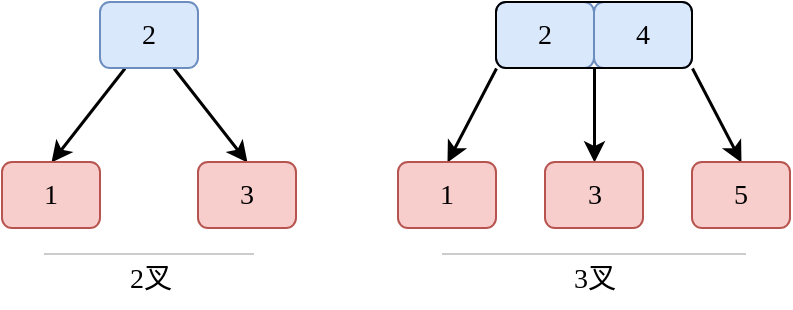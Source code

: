 <mxfile version="20.2.8" type="device" pages="3"><diagram id="_PGBz1rn0s9O9nqoHX4q" name="2-3-Tree-01"><mxGraphModel dx="1186" dy="737" grid="0" gridSize="10" guides="1" tooltips="1" connect="1" arrows="1" fold="1" page="1" pageScale="1" pageWidth="580" pageHeight="800" math="0" shadow="0"><root><mxCell id="0"/><mxCell id="1" parent="0"/><mxCell id="8Ln0jWbRoRMyiGRcm1TW-7" value="&lt;font face=&quot;Comic Sans MS&quot;&gt;&lt;span style=&quot;font-size: 14px;&quot;&gt;4&lt;/span&gt;&lt;/font&gt;" style="rounded=1;whiteSpace=wrap;html=1;strokeColor=#6c8ebf;fillColor=#dae8fc;" parent="1" vertex="1"><mxGeometry x="350" y="84" width="49" height="33" as="geometry"/></mxCell><mxCell id="8Ln0jWbRoRMyiGRcm1TW-6" value="&lt;font face=&quot;Comic Sans MS&quot; style=&quot;font-size: 14px;&quot;&gt;2&lt;/font&gt;" style="rounded=1;whiteSpace=wrap;html=1;strokeColor=#6c8ebf;fillColor=#dae8fc;" parent="1" vertex="1"><mxGeometry x="301" y="84" width="49" height="33" as="geometry"/></mxCell><mxCell id="8Ln0jWbRoRMyiGRcm1TW-9" value="" style="rounded=1;whiteSpace=wrap;html=1;fillColor=none;" parent="1" vertex="1"><mxGeometry x="301" y="84" width="98" height="33" as="geometry"/></mxCell><mxCell id="8Ln0jWbRoRMyiGRcm1TW-13" style="edgeStyle=none;rounded=0;orthogonalLoop=1;jettySize=auto;html=1;exitX=0.5;exitY=1;exitDx=0;exitDy=0;fontFamily=Comic Sans MS;fontSize=14;strokeWidth=1.5;" parent="1" source="8Ln0jWbRoRMyiGRcm1TW-9" target="8Ln0jWbRoRMyiGRcm1TW-11" edge="1"><mxGeometry relative="1" as="geometry"/></mxCell><mxCell id="8Ln0jWbRoRMyiGRcm1TW-14" style="edgeStyle=none;rounded=0;orthogonalLoop=1;jettySize=auto;html=1;exitX=0;exitY=1;exitDx=0;exitDy=0;entryX=0.5;entryY=0;entryDx=0;entryDy=0;fontFamily=Comic Sans MS;fontSize=14;strokeWidth=1.5;" parent="1" source="8Ln0jWbRoRMyiGRcm1TW-9" target="8Ln0jWbRoRMyiGRcm1TW-10" edge="1"><mxGeometry relative="1" as="geometry"/></mxCell><mxCell id="8Ln0jWbRoRMyiGRcm1TW-15" style="edgeStyle=none;rounded=0;orthogonalLoop=1;jettySize=auto;html=1;exitX=1;exitY=1;exitDx=0;exitDy=0;entryX=0.5;entryY=0;entryDx=0;entryDy=0;fontFamily=Comic Sans MS;fontSize=14;strokeWidth=1.5;" parent="1" source="8Ln0jWbRoRMyiGRcm1TW-9" target="8Ln0jWbRoRMyiGRcm1TW-12" edge="1"><mxGeometry relative="1" as="geometry"/></mxCell><mxCell id="8Ln0jWbRoRMyiGRcm1TW-4" style="rounded=0;orthogonalLoop=1;jettySize=auto;html=1;exitX=0.25;exitY=1;exitDx=0;exitDy=0;fontFamily=Comic Sans MS;fontSize=14;entryX=0.5;entryY=0;entryDx=0;entryDy=0;strokeWidth=1.5;" parent="1" source="8Ln0jWbRoRMyiGRcm1TW-1" target="8Ln0jWbRoRMyiGRcm1TW-2" edge="1"><mxGeometry relative="1" as="geometry"/></mxCell><mxCell id="8Ln0jWbRoRMyiGRcm1TW-5" style="edgeStyle=none;rounded=0;orthogonalLoop=1;jettySize=auto;html=1;exitX=0.75;exitY=1;exitDx=0;exitDy=0;entryX=0.5;entryY=0;entryDx=0;entryDy=0;fontFamily=Comic Sans MS;fontSize=14;strokeWidth=1.5;" parent="1" source="8Ln0jWbRoRMyiGRcm1TW-1" target="8Ln0jWbRoRMyiGRcm1TW-3" edge="1"><mxGeometry relative="1" as="geometry"/></mxCell><mxCell id="8Ln0jWbRoRMyiGRcm1TW-1" value="&lt;font face=&quot;Comic Sans MS&quot; style=&quot;font-size: 14px;&quot;&gt;2&lt;/font&gt;" style="rounded=1;whiteSpace=wrap;html=1;fillColor=#dae8fc;strokeColor=#6c8ebf;" parent="1" vertex="1"><mxGeometry x="103" y="84" width="49" height="33" as="geometry"/></mxCell><mxCell id="8Ln0jWbRoRMyiGRcm1TW-2" value="&lt;font face=&quot;Comic Sans MS&quot; style=&quot;font-size: 14px;&quot;&gt;1&lt;/font&gt;" style="rounded=1;whiteSpace=wrap;html=1;fillColor=#f8cecc;strokeColor=#b85450;" parent="1" vertex="1"><mxGeometry x="54" y="164" width="49" height="33" as="geometry"/></mxCell><mxCell id="8Ln0jWbRoRMyiGRcm1TW-3" value="&lt;font face=&quot;Comic Sans MS&quot; style=&quot;font-size: 14px;&quot;&gt;3&lt;/font&gt;" style="rounded=1;whiteSpace=wrap;html=1;fillColor=#f8cecc;strokeColor=#b85450;" parent="1" vertex="1"><mxGeometry x="152" y="164" width="49" height="33" as="geometry"/></mxCell><mxCell id="8Ln0jWbRoRMyiGRcm1TW-10" value="&lt;font face=&quot;Comic Sans MS&quot; style=&quot;font-size: 14px;&quot;&gt;1&lt;/font&gt;" style="rounded=1;whiteSpace=wrap;html=1;fillColor=#f8cecc;strokeColor=#b85450;" parent="1" vertex="1"><mxGeometry x="252" y="164" width="49" height="33" as="geometry"/></mxCell><mxCell id="8Ln0jWbRoRMyiGRcm1TW-11" value="&lt;font face=&quot;Comic Sans MS&quot; style=&quot;font-size: 14px;&quot;&gt;3&lt;/font&gt;" style="rounded=1;whiteSpace=wrap;html=1;fillColor=#f8cecc;strokeColor=#b85450;" parent="1" vertex="1"><mxGeometry x="325.5" y="164" width="49" height="33" as="geometry"/></mxCell><mxCell id="8Ln0jWbRoRMyiGRcm1TW-12" value="&lt;font face=&quot;Comic Sans MS&quot; style=&quot;font-size: 14px;&quot;&gt;5&lt;/font&gt;" style="rounded=1;whiteSpace=wrap;html=1;fillColor=#f8cecc;strokeColor=#b85450;" parent="1" vertex="1"><mxGeometry x="399" y="164" width="49" height="33" as="geometry"/></mxCell><mxCell id="8Ln0jWbRoRMyiGRcm1TW-16" value="2叉" style="text;html=1;align=center;verticalAlign=middle;resizable=0;points=[];autosize=1;strokeColor=none;fillColor=none;fontSize=14;fontFamily=Comic Sans MS;" parent="1" vertex="1"><mxGeometry x="107" y="208" width="41" height="29" as="geometry"/></mxCell><mxCell id="8Ln0jWbRoRMyiGRcm1TW-19" value="" style="endArrow=none;html=1;rounded=0;strokeWidth=1;fontFamily=Comic Sans MS;fontSize=14;strokeColor=#CCCCCC;" parent="1" edge="1"><mxGeometry width="50" height="50" relative="1" as="geometry"><mxPoint x="75" y="210" as="sourcePoint"/><mxPoint x="180" y="210" as="targetPoint"/></mxGeometry></mxCell><mxCell id="8Ln0jWbRoRMyiGRcm1TW-20" value="3叉" style="text;html=1;align=center;verticalAlign=middle;resizable=0;points=[];autosize=1;strokeColor=none;fillColor=none;fontSize=14;fontFamily=Comic Sans MS;" parent="1" vertex="1"><mxGeometry x="329.5" y="208" width="41" height="29" as="geometry"/></mxCell><mxCell id="8Ln0jWbRoRMyiGRcm1TW-21" value="" style="endArrow=none;html=1;rounded=0;strokeWidth=1;fontFamily=Comic Sans MS;fontSize=14;strokeColor=#CCCCCC;" parent="1" edge="1"><mxGeometry width="50" height="50" relative="1" as="geometry"><mxPoint x="274" y="210" as="sourcePoint"/><mxPoint x="426" y="210" as="targetPoint"/></mxGeometry></mxCell></root></mxGraphModel></diagram><diagram id="g_I7Ylfogj4fto0jVYuR" name="2-3-Tree-02"><mxGraphModel dx="2045" dy="1023" grid="0" gridSize="10" guides="1" tooltips="1" connect="1" arrows="1" fold="1" page="0" pageScale="1" pageWidth="580" pageHeight="800" math="0" shadow="0"><root><mxCell id="0"/><mxCell id="1" parent="0"/><mxCell id="gh5xjBRLpnWKCUyAQ7t9-34" value="" style="rounded=1;whiteSpace=wrap;html=1;fontFamily=Comic Sans MS;fontSize=14;fillColor=none;arcSize=5;" parent="1" vertex="1"><mxGeometry x="-62" y="496" width="1026" height="130.5" as="geometry"/></mxCell><mxCell id="gh5xjBRLpnWKCUyAQ7t9-26" value="" style="rounded=1;whiteSpace=wrap;html=1;fontFamily=Comic Sans MS;fontSize=14;fillColor=none;arcSize=5;" parent="1" vertex="1"><mxGeometry x="-62" y="347" width="1026" height="130.5" as="geometry"/></mxCell><mxCell id="gh5xjBRLpnWKCUyAQ7t9-139" value="" style="rounded=1;whiteSpace=wrap;html=1;fontFamily=Comic Sans MS;fontSize=14;fillColor=none;arcSize=5;" parent="1" vertex="1"><mxGeometry x="-62" y="49" width="1024" height="130.5" as="geometry"/></mxCell><mxCell id="gh5xjBRLpnWKCUyAQ7t9-17" value="" style="rounded=1;whiteSpace=wrap;html=1;fontFamily=Comic Sans MS;fontSize=14;fillColor=none;arcSize=5;" parent="1" vertex="1"><mxGeometry x="-62" y="196.5" width="1026" height="130.5" as="geometry"/></mxCell><mxCell id="gh5xjBRLpnWKCUyAQ7t9-3" value="" style="rounded=1;whiteSpace=wrap;html=1;fillColor=none;" parent="1" vertex="1"><mxGeometry x="135.5" y="133" width="98" height="33" as="geometry"/></mxCell><mxCell id="VS1cPjrUGIs_vVg-ebnq-1" value="&lt;font face=&quot;Comic Sans MS&quot; style=&quot;font-size: 14px;&quot;&gt;1&lt;/font&gt;" style="rounded=1;whiteSpace=wrap;html=1;fillColor=#dae8fc;strokeColor=#6c8ebf;" parent="1" vertex="1"><mxGeometry x="135.5" y="57" width="49" height="33" as="geometry"/></mxCell><mxCell id="gh5xjBRLpnWKCUyAQ7t9-1" value="&lt;font face=&quot;Comic Sans MS&quot;&gt;&lt;span style=&quot;font-size: 14px;&quot;&gt;2&lt;/span&gt;&lt;/font&gt;" style="rounded=1;whiteSpace=wrap;html=1;strokeColor=#A50040;fillColor=#d80073;fontColor=#ffffff;" parent="1" vertex="1"><mxGeometry x="184.5" y="133" width="49" height="33" as="geometry"/></mxCell><mxCell id="gh5xjBRLpnWKCUyAQ7t9-2" value="&lt;font face=&quot;Comic Sans MS&quot; style=&quot;font-size: 14px;&quot;&gt;1&lt;/font&gt;" style="rounded=1;whiteSpace=wrap;html=1;strokeColor=#6c8ebf;fillColor=#dae8fc;" parent="1" vertex="1"><mxGeometry x="135.5" y="133" width="49" height="33" as="geometry"/></mxCell><mxCell id="gh5xjBRLpnWKCUyAQ7t9-5" value="" style="rounded=1;whiteSpace=wrap;html=1;fillColor=none;" parent="1" vertex="1"><mxGeometry x="135.5" y="210" width="98" height="33" as="geometry"/></mxCell><mxCell id="gh5xjBRLpnWKCUyAQ7t9-7" value="&lt;font face=&quot;Comic Sans MS&quot; style=&quot;font-size: 14px;&quot;&gt;1&lt;/font&gt;" style="rounded=1;whiteSpace=wrap;html=1;strokeColor=#6c8ebf;fillColor=#dae8fc;" parent="1" vertex="1"><mxGeometry x="135.5" y="210" width="33" height="33" as="geometry"/></mxCell><mxCell id="gh5xjBRLpnWKCUyAQ7t9-10" value="&lt;font face=&quot;Comic Sans MS&quot;&gt;&lt;span style=&quot;font-size: 14px;&quot;&gt;2&lt;/span&gt;&lt;/font&gt;" style="rounded=1;whiteSpace=wrap;html=1;strokeColor=#6c8ebf;fillColor=#dae8fc;" parent="1" vertex="1"><mxGeometry x="168.5" y="210" width="33" height="33" as="geometry"/></mxCell><mxCell id="gh5xjBRLpnWKCUyAQ7t9-11" value="&lt;font face=&quot;Comic Sans MS&quot; style=&quot;font-size: 14px;&quot;&gt;3&lt;/font&gt;" style="rounded=1;whiteSpace=wrap;html=1;strokeColor=#A50040;fillColor=#d80073;fontColor=#ffffff;" parent="1" vertex="1"><mxGeometry x="201.5" y="210" width="33" height="33" as="geometry"/></mxCell><mxCell id="gh5xjBRLpnWKCUyAQ7t9-15" style="edgeStyle=none;rounded=0;orthogonalLoop=1;jettySize=auto;html=1;exitX=0.25;exitY=1;exitDx=0;exitDy=0;entryX=0.5;entryY=0;entryDx=0;entryDy=0;strokeColor=#000000;strokeWidth=1.5;fontFamily=Comic Sans MS;fontSize=14;" parent="1" source="gh5xjBRLpnWKCUyAQ7t9-12" target="gh5xjBRLpnWKCUyAQ7t9-13" edge="1"><mxGeometry relative="1" as="geometry"/></mxCell><mxCell id="gh5xjBRLpnWKCUyAQ7t9-16" style="edgeStyle=none;rounded=0;orthogonalLoop=1;jettySize=auto;html=1;exitX=0.75;exitY=1;exitDx=0;exitDy=0;entryX=0.5;entryY=0;entryDx=0;entryDy=0;strokeColor=#000000;strokeWidth=1.5;fontFamily=Comic Sans MS;fontSize=14;" parent="1" source="gh5xjBRLpnWKCUyAQ7t9-12" target="gh5xjBRLpnWKCUyAQ7t9-14" edge="1"><mxGeometry relative="1" as="geometry"/></mxCell><mxCell id="gh5xjBRLpnWKCUyAQ7t9-12" value="&lt;font face=&quot;Comic Sans MS&quot; style=&quot;font-size: 14px;&quot;&gt;2&lt;/font&gt;" style="rounded=1;whiteSpace=wrap;html=1;fillColor=#dae8fc;strokeColor=#6c8ebf;" parent="1" vertex="1"><mxGeometry x="393.5" y="210" width="49" height="33" as="geometry"/></mxCell><mxCell id="gh5xjBRLpnWKCUyAQ7t9-13" value="&lt;font face=&quot;Comic Sans MS&quot; style=&quot;font-size: 14px;&quot;&gt;1&lt;/font&gt;" style="rounded=1;whiteSpace=wrap;html=1;fillColor=#f8cecc;strokeColor=#b85450;" parent="1" vertex="1"><mxGeometry x="344.5" y="283" width="49" height="33" as="geometry"/></mxCell><mxCell id="gh5xjBRLpnWKCUyAQ7t9-14" value="&lt;font face=&quot;Comic Sans MS&quot; style=&quot;font-size: 14px;&quot;&gt;3&lt;/font&gt;" style="rounded=1;whiteSpace=wrap;html=1;fillColor=#d80073;strokeColor=#A50040;fontColor=#ffffff;" parent="1" vertex="1"><mxGeometry x="442.5" y="283" width="49" height="33" as="geometry"/></mxCell><mxCell id="gh5xjBRLpnWKCUyAQ7t9-18" style="edgeStyle=none;rounded=0;orthogonalLoop=1;jettySize=auto;html=1;exitX=0.25;exitY=1;exitDx=0;exitDy=0;entryX=0.5;entryY=0;entryDx=0;entryDy=0;strokeColor=#000000;strokeWidth=1.5;fontFamily=Comic Sans MS;fontSize=14;" parent="1" source="gh5xjBRLpnWKCUyAQ7t9-20" target="gh5xjBRLpnWKCUyAQ7t9-21" edge="1"><mxGeometry relative="1" as="geometry"/></mxCell><mxCell id="gh5xjBRLpnWKCUyAQ7t9-19" style="edgeStyle=none;rounded=0;orthogonalLoop=1;jettySize=auto;html=1;exitX=0.75;exitY=1;exitDx=0;exitDy=0;strokeColor=#000000;strokeWidth=1.5;fontFamily=Comic Sans MS;fontSize=14;entryX=0.5;entryY=0;entryDx=0;entryDy=0;" parent="1" source="gh5xjBRLpnWKCUyAQ7t9-20" target="gh5xjBRLpnWKCUyAQ7t9-25" edge="1"><mxGeometry relative="1" as="geometry"><mxPoint x="279.5" y="364" as="targetPoint"/></mxGeometry></mxCell><mxCell id="gh5xjBRLpnWKCUyAQ7t9-20" value="&lt;font face=&quot;Comic Sans MS&quot; style=&quot;font-size: 14px;&quot;&gt;2&lt;/font&gt;" style="rounded=1;whiteSpace=wrap;html=1;fillColor=#dae8fc;strokeColor=#6c8ebf;" parent="1" vertex="1"><mxGeometry x="184.5" y="356" width="49" height="33" as="geometry"/></mxCell><mxCell id="gh5xjBRLpnWKCUyAQ7t9-21" value="&lt;font face=&quot;Comic Sans MS&quot; style=&quot;font-size: 14px;&quot;&gt;1&lt;/font&gt;" style="rounded=1;whiteSpace=wrap;html=1;fillColor=#f8cecc;strokeColor=#b85450;" parent="1" vertex="1"><mxGeometry x="135.5" y="429" width="49" height="33" as="geometry"/></mxCell><mxCell id="gh5xjBRLpnWKCUyAQ7t9-23" value="" style="rounded=1;whiteSpace=wrap;html=1;fillColor=#f8cecc;strokeColor=#b85450;" parent="1" vertex="1"><mxGeometry x="234.5" y="429" width="98" height="33" as="geometry"/></mxCell><mxCell id="gh5xjBRLpnWKCUyAQ7t9-24" value="&lt;font face=&quot;Comic Sans MS&quot;&gt;&lt;span style=&quot;font-size: 14px;&quot;&gt;4&lt;/span&gt;&lt;/font&gt;" style="rounded=1;whiteSpace=wrap;html=1;strokeColor=#A50040;fillColor=#d80073;fontColor=#ffffff;" parent="1" vertex="1"><mxGeometry x="283.5" y="429" width="49" height="33" as="geometry"/></mxCell><mxCell id="gh5xjBRLpnWKCUyAQ7t9-25" value="&lt;font face=&quot;Comic Sans MS&quot; style=&quot;font-size: 14px;&quot;&gt;3&lt;/font&gt;" style="rounded=1;whiteSpace=wrap;html=1;strokeColor=#b85450;fillColor=#f8cecc;" parent="1" vertex="1"><mxGeometry x="234.5" y="429" width="49" height="33" as="geometry"/></mxCell><mxCell id="gh5xjBRLpnWKCUyAQ7t9-27" style="edgeStyle=none;rounded=0;orthogonalLoop=1;jettySize=auto;html=1;exitX=0.25;exitY=1;exitDx=0;exitDy=0;entryX=0.5;entryY=0;entryDx=0;entryDy=0;strokeColor=#000000;strokeWidth=1.5;fontFamily=Comic Sans MS;fontSize=14;" parent="1" source="gh5xjBRLpnWKCUyAQ7t9-29" target="gh5xjBRLpnWKCUyAQ7t9-30" edge="1"><mxGeometry relative="1" as="geometry"/></mxCell><mxCell id="gh5xjBRLpnWKCUyAQ7t9-28" style="edgeStyle=none;rounded=0;orthogonalLoop=1;jettySize=auto;html=1;exitX=0.75;exitY=1;exitDx=0;exitDy=0;strokeColor=#000000;strokeWidth=1.5;fontFamily=Comic Sans MS;fontSize=14;entryX=0.5;entryY=0;entryDx=0;entryDy=0;" parent="1" source="gh5xjBRLpnWKCUyAQ7t9-29" target="gh5xjBRLpnWKCUyAQ7t9-36" edge="1"><mxGeometry relative="1" as="geometry"><mxPoint x="259" y="580" as="targetPoint"/></mxGeometry></mxCell><mxCell id="gh5xjBRLpnWKCUyAQ7t9-29" value="&lt;font face=&quot;Comic Sans MS&quot; style=&quot;font-size: 14px;&quot;&gt;2&lt;/font&gt;" style="rounded=1;whiteSpace=wrap;html=1;fillColor=#dae8fc;strokeColor=#6c8ebf;" parent="1" vertex="1"><mxGeometry x="184.5" y="507" width="49" height="33" as="geometry"/></mxCell><mxCell id="gh5xjBRLpnWKCUyAQ7t9-30" value="&lt;font face=&quot;Comic Sans MS&quot; style=&quot;font-size: 14px;&quot;&gt;1&lt;/font&gt;" style="rounded=1;whiteSpace=wrap;html=1;fillColor=#f8cecc;strokeColor=#b85450;" parent="1" vertex="1"><mxGeometry x="135.5" y="580" width="49" height="33" as="geometry"/></mxCell><mxCell id="gh5xjBRLpnWKCUyAQ7t9-35" value="" style="rounded=1;whiteSpace=wrap;html=1;fillColor=#f8cecc;strokeColor=#b85450;" parent="1" vertex="1"><mxGeometry x="234.5" y="580" width="98" height="33" as="geometry"/></mxCell><mxCell id="gh5xjBRLpnWKCUyAQ7t9-36" value="&lt;font face=&quot;Comic Sans MS&quot; style=&quot;font-size: 14px;&quot;&gt;3&lt;/font&gt;" style="rounded=1;whiteSpace=wrap;html=1;strokeColor=#b85450;fillColor=#f8cecc;" parent="1" vertex="1"><mxGeometry x="234.5" y="580" width="33" height="33" as="geometry"/></mxCell><mxCell id="SLcLgjxeHigw4CC-BcX8-7" style="edgeStyle=orthogonalEdgeStyle;rounded=0;orthogonalLoop=1;jettySize=auto;html=1;exitX=0.5;exitY=0;exitDx=0;exitDy=0;entryX=0.75;entryY=0;entryDx=0;entryDy=0;strokeColor=#000000;strokeWidth=1.5;fontFamily=Comic Sans MS;fontSize=24;fontColor=#000000;curved=1;dashed=1;" parent="1" source="gh5xjBRLpnWKCUyAQ7t9-37" target="gh5xjBRLpnWKCUyAQ7t9-47" edge="1"><mxGeometry relative="1" as="geometry"/></mxCell><mxCell id="SLcLgjxeHigw4CC-BcX8-12" value="迁移" style="edgeLabel;html=1;align=center;verticalAlign=middle;resizable=0;points=[];fontSize=14;fontFamily=Comic Sans MS;fontColor=#000000;" parent="SLcLgjxeHigw4CC-BcX8-7" vertex="1" connectable="0"><mxGeometry x="-0.328" y="-22" relative="1" as="geometry"><mxPoint as="offset"/></mxGeometry></mxCell><mxCell id="gh5xjBRLpnWKCUyAQ7t9-37" value="&lt;font face=&quot;Comic Sans MS&quot;&gt;&lt;span style=&quot;font-size: 14px;&quot;&gt;4&lt;/span&gt;&lt;/font&gt;" style="rounded=1;whiteSpace=wrap;html=1;strokeColor=#B09500;fillColor=#e3c800;fontColor=#000000;" parent="1" vertex="1"><mxGeometry x="267.5" y="580" width="33" height="33" as="geometry"/></mxCell><mxCell id="gh5xjBRLpnWKCUyAQ7t9-38" value="&lt;font face=&quot;Comic Sans MS&quot; style=&quot;font-size: 14px;&quot;&gt;5&lt;/font&gt;" style="rounded=1;whiteSpace=wrap;html=1;strokeColor=#A50040;fillColor=#d80073;fontColor=#ffffff;" parent="1" vertex="1"><mxGeometry x="300.5" y="580" width="33" height="33" as="geometry"/></mxCell><mxCell id="gh5xjBRLpnWKCUyAQ7t9-39" style="edgeStyle=none;rounded=0;orthogonalLoop=1;jettySize=auto;html=1;exitX=0.5;exitY=1;exitDx=0;exitDy=0;entryX=0.5;entryY=0;entryDx=0;entryDy=0;strokeColor=#000000;strokeWidth=1.5;fontFamily=Comic Sans MS;fontSize=14;" parent="1" source="gh5xjBRLpnWKCUyAQ7t9-49" target="gh5xjBRLpnWKCUyAQ7t9-42" edge="1"><mxGeometry relative="1" as="geometry"><mxPoint x="483.25" y="540" as="sourcePoint"/></mxGeometry></mxCell><mxCell id="gh5xjBRLpnWKCUyAQ7t9-40" style="edgeStyle=none;rounded=0;orthogonalLoop=1;jettySize=auto;html=1;exitX=0.75;exitY=1;exitDx=0;exitDy=0;strokeColor=#000000;strokeWidth=1.5;fontFamily=Comic Sans MS;fontSize=14;entryX=0.5;entryY=0;entryDx=0;entryDy=0;" parent="1" source="gh5xjBRLpnWKCUyAQ7t9-47" target="gh5xjBRLpnWKCUyAQ7t9-52" edge="1"><mxGeometry relative="1" as="geometry"><mxPoint x="537.5" y="580" as="targetPoint"/><mxPoint x="507.75" y="540" as="sourcePoint"/></mxGeometry></mxCell><mxCell id="gh5xjBRLpnWKCUyAQ7t9-42" value="&lt;font face=&quot;Comic Sans MS&quot; style=&quot;font-size: 14px;&quot;&gt;1&lt;/font&gt;" style="rounded=1;whiteSpace=wrap;html=1;fillColor=#f8cecc;strokeColor=#b85450;" parent="1" vertex="1"><mxGeometry x="398" y="580" width="49" height="33" as="geometry"/></mxCell><mxCell id="gh5xjBRLpnWKCUyAQ7t9-51" style="edgeStyle=none;rounded=0;orthogonalLoop=1;jettySize=auto;html=1;exitX=0.5;exitY=1;exitDx=0;exitDy=0;strokeColor=#000000;strokeWidth=1.5;fontFamily=Comic Sans MS;fontSize=14;" parent="1" source="gh5xjBRLpnWKCUyAQ7t9-47" target="gh5xjBRLpnWKCUyAQ7t9-50" edge="1"><mxGeometry relative="1" as="geometry"/></mxCell><mxCell id="gh5xjBRLpnWKCUyAQ7t9-47" value="" style="rounded=1;whiteSpace=wrap;html=1;fillColor=none;" parent="1" vertex="1"><mxGeometry x="447" y="507" width="98" height="33" as="geometry"/></mxCell><mxCell id="gh5xjBRLpnWKCUyAQ7t9-48" value="&lt;font face=&quot;Comic Sans MS&quot;&gt;&lt;span style=&quot;font-size: 14px;&quot;&gt;4&lt;/span&gt;&lt;/font&gt;" style="rounded=1;whiteSpace=wrap;html=1;strokeColor=#B09500;fillColor=#e3c800;fontColor=#000000;" parent="1" vertex="1"><mxGeometry x="496" y="507" width="49" height="33" as="geometry"/></mxCell><mxCell id="gh5xjBRLpnWKCUyAQ7t9-49" value="&lt;font face=&quot;Comic Sans MS&quot; style=&quot;font-size: 14px;&quot;&gt;2&lt;/font&gt;" style="rounded=1;whiteSpace=wrap;html=1;strokeColor=#6c8ebf;fillColor=#dae8fc;" parent="1" vertex="1"><mxGeometry x="447" y="507" width="49" height="33" as="geometry"/></mxCell><mxCell id="gh5xjBRLpnWKCUyAQ7t9-50" value="&lt;font face=&quot;Comic Sans MS&quot; style=&quot;font-size: 14px;&quot;&gt;3&lt;/font&gt;" style="rounded=1;whiteSpace=wrap;html=1;fillColor=#f8cecc;strokeColor=#b85450;" parent="1" vertex="1"><mxGeometry x="471.5" y="580" width="49" height="33" as="geometry"/></mxCell><mxCell id="gh5xjBRLpnWKCUyAQ7t9-52" value="&lt;font face=&quot;Comic Sans MS&quot; style=&quot;font-size: 14px;&quot;&gt;5&lt;/font&gt;" style="rounded=1;whiteSpace=wrap;html=1;fillColor=#d80073;strokeColor=#A50040;fontColor=#ffffff;" parent="1" vertex="1"><mxGeometry x="545" y="580" width="49" height="33" as="geometry"/></mxCell><mxCell id="gh5xjBRLpnWKCUyAQ7t9-53" value="" style="rounded=1;whiteSpace=wrap;html=1;fontFamily=Comic Sans MS;fontSize=14;fillColor=none;arcSize=5;" parent="1" vertex="1"><mxGeometry x="-62" y="645" width="1027" height="130.5" as="geometry"/></mxCell><mxCell id="gh5xjBRLpnWKCUyAQ7t9-62" style="edgeStyle=none;rounded=0;orthogonalLoop=1;jettySize=auto;html=1;exitX=0.5;exitY=1;exitDx=0;exitDy=0;entryX=0.5;entryY=0;entryDx=0;entryDy=0;strokeColor=#000000;strokeWidth=1.5;fontFamily=Comic Sans MS;fontSize=14;" parent="1" source="gh5xjBRLpnWKCUyAQ7t9-68" target="gh5xjBRLpnWKCUyAQ7t9-64" edge="1"><mxGeometry relative="1" as="geometry"><mxPoint x="220.75" y="690.25" as="sourcePoint"/></mxGeometry></mxCell><mxCell id="gh5xjBRLpnWKCUyAQ7t9-63" style="edgeStyle=none;rounded=0;orthogonalLoop=1;jettySize=auto;html=1;exitX=0.75;exitY=1;exitDx=0;exitDy=0;strokeColor=#000000;strokeWidth=1.5;fontFamily=Comic Sans MS;fontSize=14;entryX=0.5;entryY=0;entryDx=0;entryDy=0;" parent="1" source="gh5xjBRLpnWKCUyAQ7t9-66" target="gh5xjBRLpnWKCUyAQ7t9-73" edge="1"><mxGeometry relative="1" as="geometry"><mxPoint x="307" y="730.25" as="targetPoint"/><mxPoint x="245.25" y="690.25" as="sourcePoint"/></mxGeometry></mxCell><mxCell id="gh5xjBRLpnWKCUyAQ7t9-64" value="&lt;font face=&quot;Comic Sans MS&quot; style=&quot;font-size: 14px;&quot;&gt;1&lt;/font&gt;" style="rounded=1;whiteSpace=wrap;html=1;fillColor=#f8cecc;strokeColor=#b85450;" parent="1" vertex="1"><mxGeometry x="135.5" y="730.25" width="49" height="33" as="geometry"/></mxCell><mxCell id="gh5xjBRLpnWKCUyAQ7t9-65" style="edgeStyle=none;rounded=0;orthogonalLoop=1;jettySize=auto;html=1;exitX=0.5;exitY=1;exitDx=0;exitDy=0;strokeColor=#000000;strokeWidth=1.5;fontFamily=Comic Sans MS;fontSize=14;" parent="1" source="gh5xjBRLpnWKCUyAQ7t9-66" target="gh5xjBRLpnWKCUyAQ7t9-69" edge="1"><mxGeometry relative="1" as="geometry"/></mxCell><mxCell id="gh5xjBRLpnWKCUyAQ7t9-66" value="" style="rounded=1;whiteSpace=wrap;html=1;fillColor=none;" parent="1" vertex="1"><mxGeometry x="184.5" y="657.25" width="98" height="33" as="geometry"/></mxCell><mxCell id="gh5xjBRLpnWKCUyAQ7t9-67" value="&lt;font face=&quot;Comic Sans MS&quot;&gt;&lt;span style=&quot;font-size: 14px;&quot;&gt;4&lt;/span&gt;&lt;/font&gt;" style="rounded=1;whiteSpace=wrap;html=1;strokeColor=#6c8ebf;fillColor=#dae8fc;" parent="1" vertex="1"><mxGeometry x="233.5" y="657.25" width="49" height="33" as="geometry"/></mxCell><mxCell id="gh5xjBRLpnWKCUyAQ7t9-68" value="&lt;font face=&quot;Comic Sans MS&quot; style=&quot;font-size: 14px;&quot;&gt;2&lt;/font&gt;" style="rounded=1;whiteSpace=wrap;html=1;strokeColor=#6c8ebf;fillColor=#dae8fc;" parent="1" vertex="1"><mxGeometry x="184.5" y="657.25" width="49" height="33" as="geometry"/></mxCell><mxCell id="gh5xjBRLpnWKCUyAQ7t9-69" value="&lt;font face=&quot;Comic Sans MS&quot; style=&quot;font-size: 14px;&quot;&gt;3&lt;/font&gt;" style="rounded=1;whiteSpace=wrap;html=1;fillColor=#f8cecc;strokeColor=#b85450;" parent="1" vertex="1"><mxGeometry x="209" y="730.25" width="49" height="33" as="geometry"/></mxCell><mxCell id="gh5xjBRLpnWKCUyAQ7t9-71" value="" style="rounded=1;whiteSpace=wrap;html=1;fillColor=#f8cecc;strokeColor=#b85450;" parent="1" vertex="1"><mxGeometry x="282.5" y="730.25" width="98" height="33" as="geometry"/></mxCell><mxCell id="gh5xjBRLpnWKCUyAQ7t9-72" value="&lt;font face=&quot;Comic Sans MS&quot;&gt;&lt;span style=&quot;font-size: 14px;&quot;&gt;6&lt;/span&gt;&lt;/font&gt;" style="rounded=1;whiteSpace=wrap;html=1;strokeColor=#A50040;fillColor=#d80073;fontColor=#ffffff;" parent="1" vertex="1"><mxGeometry x="331.5" y="730.25" width="49" height="33" as="geometry"/></mxCell><mxCell id="gh5xjBRLpnWKCUyAQ7t9-73" value="&lt;font face=&quot;Comic Sans MS&quot; style=&quot;font-size: 14px;&quot;&gt;5&lt;/font&gt;" style="rounded=1;whiteSpace=wrap;html=1;strokeColor=#b85450;fillColor=#f8cecc;" parent="1" vertex="1"><mxGeometry x="282.5" y="730.25" width="49" height="33" as="geometry"/></mxCell><mxCell id="gh5xjBRLpnWKCUyAQ7t9-74" value="" style="rounded=1;whiteSpace=wrap;html=1;fontFamily=Comic Sans MS;fontSize=14;fillColor=none;arcSize=2;" parent="1" vertex="1"><mxGeometry x="-62" y="794" width="1029" height="198" as="geometry"/></mxCell><mxCell id="gh5xjBRLpnWKCUyAQ7t9-75" style="edgeStyle=none;rounded=0;orthogonalLoop=1;jettySize=auto;html=1;exitX=0.5;exitY=1;exitDx=0;exitDy=0;entryX=0.5;entryY=0;entryDx=0;entryDy=0;strokeColor=#000000;strokeWidth=1.5;fontFamily=Comic Sans MS;fontSize=14;" parent="1" source="gh5xjBRLpnWKCUyAQ7t9-81" target="gh5xjBRLpnWKCUyAQ7t9-77" edge="1"><mxGeometry relative="1" as="geometry"><mxPoint x="220.75" y="839.25" as="sourcePoint"/></mxGeometry></mxCell><mxCell id="gh5xjBRLpnWKCUyAQ7t9-76" style="edgeStyle=none;rounded=0;orthogonalLoop=1;jettySize=auto;html=1;exitX=0.75;exitY=1;exitDx=0;exitDy=0;strokeColor=#000000;strokeWidth=1.5;fontFamily=Comic Sans MS;fontSize=14;entryX=0.5;entryY=0;entryDx=0;entryDy=0;" parent="1" source="gh5xjBRLpnWKCUyAQ7t9-79" target="gh5xjBRLpnWKCUyAQ7t9-87" edge="1"><mxGeometry relative="1" as="geometry"><mxPoint x="307" y="879.25" as="targetPoint"/><mxPoint x="245.25" y="839.25" as="sourcePoint"/></mxGeometry></mxCell><mxCell id="gh5xjBRLpnWKCUyAQ7t9-77" value="&lt;font face=&quot;Comic Sans MS&quot; style=&quot;font-size: 14px;&quot;&gt;1&lt;/font&gt;" style="rounded=1;whiteSpace=wrap;html=1;fillColor=#f8cecc;strokeColor=#b85450;" parent="1" vertex="1"><mxGeometry x="135.5" y="879.25" width="49" height="33" as="geometry"/></mxCell><mxCell id="gh5xjBRLpnWKCUyAQ7t9-78" style="edgeStyle=none;rounded=0;orthogonalLoop=1;jettySize=auto;html=1;exitX=0.5;exitY=1;exitDx=0;exitDy=0;strokeColor=#000000;strokeWidth=1.5;fontFamily=Comic Sans MS;fontSize=14;" parent="1" source="gh5xjBRLpnWKCUyAQ7t9-79" target="gh5xjBRLpnWKCUyAQ7t9-82" edge="1"><mxGeometry relative="1" as="geometry"/></mxCell><mxCell id="gh5xjBRLpnWKCUyAQ7t9-79" value="" style="rounded=1;whiteSpace=wrap;html=1;fillColor=none;" parent="1" vertex="1"><mxGeometry x="184.5" y="806.25" width="98" height="33" as="geometry"/></mxCell><mxCell id="gh5xjBRLpnWKCUyAQ7t9-80" value="&lt;font face=&quot;Comic Sans MS&quot;&gt;&lt;span style=&quot;font-size: 14px;&quot;&gt;4&lt;/span&gt;&lt;/font&gt;" style="rounded=1;whiteSpace=wrap;html=1;strokeColor=#6c8ebf;fillColor=#dae8fc;" parent="1" vertex="1"><mxGeometry x="233.5" y="806.25" width="49" height="33" as="geometry"/></mxCell><mxCell id="gh5xjBRLpnWKCUyAQ7t9-81" value="&lt;font face=&quot;Comic Sans MS&quot; style=&quot;font-size: 14px;&quot;&gt;2&lt;/font&gt;" style="rounded=1;whiteSpace=wrap;html=1;strokeColor=#6c8ebf;fillColor=#dae8fc;" parent="1" vertex="1"><mxGeometry x="184.5" y="806.25" width="49" height="33" as="geometry"/></mxCell><mxCell id="gh5xjBRLpnWKCUyAQ7t9-82" value="&lt;font face=&quot;Comic Sans MS&quot; style=&quot;font-size: 14px;&quot;&gt;3&lt;/font&gt;" style="rounded=1;whiteSpace=wrap;html=1;fillColor=#f8cecc;strokeColor=#b85450;" parent="1" vertex="1"><mxGeometry x="209" y="879.25" width="49" height="33" as="geometry"/></mxCell><mxCell id="gh5xjBRLpnWKCUyAQ7t9-86" value="" style="rounded=1;whiteSpace=wrap;html=1;fillColor=#f8cecc;strokeColor=#b85450;" parent="1" vertex="1"><mxGeometry x="282.5" y="879.25" width="98" height="33" as="geometry"/></mxCell><mxCell id="gh5xjBRLpnWKCUyAQ7t9-87" value="&lt;font face=&quot;Comic Sans MS&quot;&gt;&lt;span style=&quot;font-size: 14px;&quot;&gt;5&lt;/span&gt;&lt;/font&gt;" style="rounded=1;whiteSpace=wrap;html=1;strokeColor=#b85450;fillColor=#f8cecc;" parent="1" vertex="1"><mxGeometry x="282.5" y="879.25" width="33" height="33" as="geometry"/></mxCell><mxCell id="SLcLgjxeHigw4CC-BcX8-8" style="edgeStyle=orthogonalEdgeStyle;curved=1;rounded=0;orthogonalLoop=1;jettySize=auto;html=1;exitX=0.5;exitY=0;exitDx=0;exitDy=0;entryX=0.5;entryY=0;entryDx=0;entryDy=0;dashed=1;strokeColor=#000000;strokeWidth=1.5;fontFamily=Comic Sans MS;fontSize=24;fontColor=#000000;" parent="1" source="gh5xjBRLpnWKCUyAQ7t9-88" target="gh5xjBRLpnWKCUyAQ7t9-105" edge="1"><mxGeometry relative="1" as="geometry"/></mxCell><mxCell id="SLcLgjxeHigw4CC-BcX8-10" value="&lt;font style=&quot;font-size: 14px;&quot;&gt;迁移&lt;/font&gt;" style="edgeLabel;html=1;align=center;verticalAlign=middle;resizable=0;points=[];fontSize=24;fontFamily=Comic Sans MS;fontColor=#000000;" parent="SLcLgjxeHigw4CC-BcX8-8" vertex="1" connectable="0"><mxGeometry x="-0.637" y="-14" relative="1" as="geometry"><mxPoint y="-1" as="offset"/></mxGeometry></mxCell><mxCell id="gh5xjBRLpnWKCUyAQ7t9-88" value="&lt;font face=&quot;Comic Sans MS&quot;&gt;&lt;span style=&quot;font-size: 14px;&quot;&gt;6&lt;/span&gt;&lt;/font&gt;" style="rounded=1;whiteSpace=wrap;html=1;strokeColor=#B09500;fillColor=#e3c800;fontColor=#000000;" parent="1" vertex="1"><mxGeometry x="315.5" y="879.25" width="33" height="33" as="geometry"/></mxCell><mxCell id="gh5xjBRLpnWKCUyAQ7t9-89" value="&lt;font face=&quot;Comic Sans MS&quot; style=&quot;font-size: 14px;&quot;&gt;7&lt;/font&gt;" style="rounded=1;whiteSpace=wrap;html=1;strokeColor=#A50040;fillColor=#d80073;fontColor=#ffffff;" parent="1" vertex="1"><mxGeometry x="348.5" y="879.25" width="33" height="33" as="geometry"/></mxCell><mxCell id="gh5xjBRLpnWKCUyAQ7t9-90" style="edgeStyle=none;rounded=0;orthogonalLoop=1;jettySize=auto;html=1;exitX=0.5;exitY=1;exitDx=0;exitDy=0;entryX=0.5;entryY=0;entryDx=0;entryDy=0;strokeColor=#000000;strokeWidth=1.5;fontFamily=Comic Sans MS;fontSize=14;" parent="1" source="gh5xjBRLpnWKCUyAQ7t9-103" target="gh5xjBRLpnWKCUyAQ7t9-92" edge="1"><mxGeometry relative="1" as="geometry"><mxPoint x="489" y="839.25" as="sourcePoint"/></mxGeometry></mxCell><mxCell id="gh5xjBRLpnWKCUyAQ7t9-91" style="edgeStyle=none;rounded=0;orthogonalLoop=1;jettySize=auto;html=1;exitX=0.5;exitY=1;exitDx=0;exitDy=0;strokeColor=#000000;strokeWidth=1.5;fontFamily=Comic Sans MS;fontSize=14;entryX=0.5;entryY=0;entryDx=0;entryDy=0;" parent="1" source="gh5xjBRLpnWKCUyAQ7t9-105" target="gh5xjBRLpnWKCUyAQ7t9-111" edge="1"><mxGeometry relative="1" as="geometry"><mxPoint x="579" y="879.25" as="targetPoint"/><mxPoint x="538" y="839.25" as="sourcePoint"/></mxGeometry></mxCell><mxCell id="gh5xjBRLpnWKCUyAQ7t9-92" value="&lt;font face=&quot;Comic Sans MS&quot; style=&quot;font-size: 14px;&quot;&gt;1&lt;/font&gt;" style="rounded=1;whiteSpace=wrap;html=1;fillColor=#f8cecc;strokeColor=#b85450;" parent="1" vertex="1"><mxGeometry x="412.5" y="879.25" width="49" height="33" as="geometry"/></mxCell><mxCell id="gh5xjBRLpnWKCUyAQ7t9-93" style="edgeStyle=none;rounded=0;orthogonalLoop=1;jettySize=auto;html=1;exitX=0.337;exitY=1.023;exitDx=0;exitDy=0;strokeColor=#000000;strokeWidth=1.5;fontFamily=Comic Sans MS;fontSize=14;exitPerimeter=0;" parent="1" source="gh5xjBRLpnWKCUyAQ7t9-102" target="gh5xjBRLpnWKCUyAQ7t9-107" edge="1"><mxGeometry relative="1" as="geometry"><mxPoint x="513.5" y="839.25" as="sourcePoint"/><mxPoint x="496.86" y="879.25" as="targetPoint"/></mxGeometry></mxCell><mxCell id="gh5xjBRLpnWKCUyAQ7t9-102" value="" style="rounded=1;whiteSpace=wrap;html=1;fillColor=none;" parent="1" vertex="1"><mxGeometry x="463.5" y="806.25" width="98" height="33" as="geometry"/></mxCell><mxCell id="gh5xjBRLpnWKCUyAQ7t9-103" value="&lt;font face=&quot;Comic Sans MS&quot;&gt;&lt;span style=&quot;font-size: 14px;&quot;&gt;2&lt;/span&gt;&lt;/font&gt;" style="rounded=1;whiteSpace=wrap;html=1;strokeColor=#6c8ebf;fillColor=#dae8fc;" parent="1" vertex="1"><mxGeometry x="463.5" y="806.25" width="33" height="33" as="geometry"/></mxCell><mxCell id="gh5xjBRLpnWKCUyAQ7t9-109" style="edgeStyle=none;rounded=0;orthogonalLoop=1;jettySize=auto;html=1;exitX=1;exitY=1;exitDx=0;exitDy=0;entryX=0.5;entryY=0;entryDx=0;entryDy=0;strokeColor=#000000;strokeWidth=1.5;fontFamily=Comic Sans MS;fontSize=14;" parent="1" source="gh5xjBRLpnWKCUyAQ7t9-104" target="gh5xjBRLpnWKCUyAQ7t9-108" edge="1"><mxGeometry relative="1" as="geometry"/></mxCell><mxCell id="SLcLgjxeHigw4CC-BcX8-9" style="edgeStyle=orthogonalEdgeStyle;curved=1;rounded=0;orthogonalLoop=1;jettySize=auto;html=1;exitX=0.5;exitY=0;exitDx=0;exitDy=0;entryX=0.5;entryY=0;entryDx=0;entryDy=0;dashed=1;strokeColor=#000000;strokeWidth=1.5;fontFamily=Comic Sans MS;fontSize=24;fontColor=#000000;" parent="1" source="gh5xjBRLpnWKCUyAQ7t9-104" target="gh5xjBRLpnWKCUyAQ7t9-126" edge="1"><mxGeometry relative="1" as="geometry"><Array as="points"><mxPoint x="513" y="746"/><mxPoint x="788" y="746"/></Array></mxGeometry></mxCell><mxCell id="SLcLgjxeHigw4CC-BcX8-11" value="迁移" style="edgeLabel;html=1;align=center;verticalAlign=middle;resizable=0;points=[];fontSize=14;fontFamily=Comic Sans MS;fontColor=#000000;" parent="SLcLgjxeHigw4CC-BcX8-9" vertex="1" connectable="0"><mxGeometry x="0.043" y="-4" relative="1" as="geometry"><mxPoint as="offset"/></mxGeometry></mxCell><mxCell id="gh5xjBRLpnWKCUyAQ7t9-104" value="&lt;font face=&quot;Comic Sans MS&quot;&gt;&lt;span style=&quot;font-size: 14px;&quot;&gt;4&lt;/span&gt;&lt;/font&gt;" style="rounded=1;whiteSpace=wrap;html=1;strokeColor=#B20000;fillColor=#e51400;fontColor=#ffffff;" parent="1" vertex="1"><mxGeometry x="496.5" y="806.25" width="33" height="33" as="geometry"/></mxCell><mxCell id="gh5xjBRLpnWKCUyAQ7t9-105" value="&lt;font face=&quot;Comic Sans MS&quot; style=&quot;font-size: 14px;&quot;&gt;6&lt;/font&gt;" style="rounded=1;whiteSpace=wrap;html=1;strokeColor=#B09500;fillColor=#e3c800;fontColor=#000000;" parent="1" vertex="1"><mxGeometry x="529.5" y="806.25" width="33" height="33" as="geometry"/></mxCell><mxCell id="gh5xjBRLpnWKCUyAQ7t9-107" value="&lt;font face=&quot;Comic Sans MS&quot;&gt;&lt;span style=&quot;font-size: 14px;&quot;&gt;3&lt;/span&gt;&lt;/font&gt;" style="rounded=1;whiteSpace=wrap;html=1;strokeColor=#b85450;fillColor=#f8cecc;" parent="1" vertex="1"><mxGeometry x="467.5" y="879.25" width="33" height="33" as="geometry"/></mxCell><mxCell id="gh5xjBRLpnWKCUyAQ7t9-108" value="&lt;font face=&quot;Comic Sans MS&quot;&gt;&lt;span style=&quot;font-size: 14px;&quot;&gt;5&lt;/span&gt;&lt;/font&gt;" style="rounded=1;whiteSpace=wrap;html=1;strokeColor=#b85450;fillColor=#f8cecc;" parent="1" vertex="1"><mxGeometry x="521.5" y="879.25" width="33" height="33" as="geometry"/></mxCell><mxCell id="gh5xjBRLpnWKCUyAQ7t9-111" value="&lt;font face=&quot;Comic Sans MS&quot; style=&quot;font-size: 14px;&quot;&gt;7&lt;/font&gt;" style="rounded=1;whiteSpace=wrap;html=1;fillColor=#d80073;strokeColor=#A50040;fontColor=#ffffff;" parent="1" vertex="1"><mxGeometry x="562.5" y="879.25" width="49" height="33" as="geometry"/></mxCell><mxCell id="gh5xjBRLpnWKCUyAQ7t9-124" style="edgeStyle=none;rounded=0;orthogonalLoop=1;jettySize=auto;html=1;exitX=0.25;exitY=1;exitDx=0;exitDy=0;entryX=0.5;entryY=0;entryDx=0;entryDy=0;strokeColor=#000000;strokeWidth=1.5;fontFamily=Comic Sans MS;fontSize=14;" parent="1" source="gh5xjBRLpnWKCUyAQ7t9-126" target="gh5xjBRLpnWKCUyAQ7t9-127" edge="1"><mxGeometry relative="1" as="geometry"/></mxCell><mxCell id="gh5xjBRLpnWKCUyAQ7t9-125" style="edgeStyle=none;rounded=0;orthogonalLoop=1;jettySize=auto;html=1;exitX=0.75;exitY=1;exitDx=0;exitDy=0;strokeColor=#000000;strokeWidth=1.5;fontFamily=Comic Sans MS;fontSize=14;entryX=0.5;entryY=0;entryDx=0;entryDy=0;" parent="1" source="gh5xjBRLpnWKCUyAQ7t9-126" target="gh5xjBRLpnWKCUyAQ7t9-130" edge="1"><mxGeometry relative="1" as="geometry"><mxPoint x="858.5" y="814.25" as="targetPoint"/></mxGeometry></mxCell><mxCell id="gh5xjBRLpnWKCUyAQ7t9-126" value="&lt;font face=&quot;Comic Sans MS&quot; style=&quot;font-size: 14px;&quot;&gt;4&lt;/font&gt;" style="rounded=1;whiteSpace=wrap;html=1;fillColor=#e51400;strokeColor=#B20000;fontColor=#ffffff;" parent="1" vertex="1"><mxGeometry x="763.5" y="806.25" width="49" height="33" as="geometry"/></mxCell><mxCell id="gh5xjBRLpnWKCUyAQ7t9-135" style="edgeStyle=none;rounded=0;orthogonalLoop=1;jettySize=auto;html=1;exitX=0.25;exitY=1;exitDx=0;exitDy=0;entryX=0.5;entryY=0;entryDx=0;entryDy=0;strokeColor=#000000;strokeWidth=1.5;fontFamily=Comic Sans MS;fontSize=14;" parent="1" source="gh5xjBRLpnWKCUyAQ7t9-127" target="gh5xjBRLpnWKCUyAQ7t9-131" edge="1"><mxGeometry relative="1" as="geometry"/></mxCell><mxCell id="gh5xjBRLpnWKCUyAQ7t9-136" style="edgeStyle=none;rounded=0;orthogonalLoop=1;jettySize=auto;html=1;exitX=0.75;exitY=1;exitDx=0;exitDy=0;entryX=0.5;entryY=0;entryDx=0;entryDy=0;strokeColor=#000000;strokeWidth=1.5;fontFamily=Comic Sans MS;fontSize=14;" parent="1" source="gh5xjBRLpnWKCUyAQ7t9-127" target="gh5xjBRLpnWKCUyAQ7t9-132" edge="1"><mxGeometry relative="1" as="geometry"/></mxCell><mxCell id="gh5xjBRLpnWKCUyAQ7t9-127" value="&lt;font face=&quot;Comic Sans MS&quot;&gt;&lt;span style=&quot;font-size: 14px;&quot;&gt;2&lt;/span&gt;&lt;/font&gt;" style="rounded=1;whiteSpace=wrap;html=1;fillColor=#f8cecc;strokeColor=#b85450;" parent="1" vertex="1"><mxGeometry x="665.5" y="879.25" width="49" height="33" as="geometry"/></mxCell><mxCell id="gh5xjBRLpnWKCUyAQ7t9-137" style="edgeStyle=none;rounded=0;orthogonalLoop=1;jettySize=auto;html=1;exitX=0.25;exitY=1;exitDx=0;exitDy=0;entryX=0.5;entryY=0;entryDx=0;entryDy=0;strokeColor=#000000;strokeWidth=1.5;fontFamily=Comic Sans MS;fontSize=14;" parent="1" source="gh5xjBRLpnWKCUyAQ7t9-130" target="gh5xjBRLpnWKCUyAQ7t9-133" edge="1"><mxGeometry relative="1" as="geometry"/></mxCell><mxCell id="gh5xjBRLpnWKCUyAQ7t9-138" style="edgeStyle=none;rounded=0;orthogonalLoop=1;jettySize=auto;html=1;exitX=0.75;exitY=1;exitDx=0;exitDy=0;entryX=0.5;entryY=0;entryDx=0;entryDy=0;strokeColor=#000000;strokeWidth=1.5;fontFamily=Comic Sans MS;fontSize=14;" parent="1" source="gh5xjBRLpnWKCUyAQ7t9-130" target="gh5xjBRLpnWKCUyAQ7t9-134" edge="1"><mxGeometry relative="1" as="geometry"/></mxCell><mxCell id="gh5xjBRLpnWKCUyAQ7t9-130" value="&lt;font face=&quot;Comic Sans MS&quot;&gt;&lt;span style=&quot;font-size: 14px;&quot;&gt;6&lt;/span&gt;&lt;/font&gt;" style="rounded=1;whiteSpace=wrap;html=1;strokeColor=#b85450;fillColor=#f8cecc;" parent="1" vertex="1"><mxGeometry x="861.5" y="879.25" width="49" height="33" as="geometry"/></mxCell><mxCell id="gh5xjBRLpnWKCUyAQ7t9-131" value="&lt;font face=&quot;Comic Sans MS&quot;&gt;&lt;span style=&quot;font-size: 14px;&quot;&gt;1&lt;/span&gt;&lt;/font&gt;" style="rounded=1;whiteSpace=wrap;html=1;fillColor=#d5e8d4;strokeColor=#82b366;" parent="1" vertex="1"><mxGeometry x="616.5" y="947" width="49" height="33" as="geometry"/></mxCell><mxCell id="gh5xjBRLpnWKCUyAQ7t9-132" value="&lt;font face=&quot;Comic Sans MS&quot;&gt;&lt;span style=&quot;font-size: 14px;&quot;&gt;3&lt;/span&gt;&lt;/font&gt;" style="rounded=1;whiteSpace=wrap;html=1;fillColor=#d5e8d4;strokeColor=#82b366;" parent="1" vertex="1"><mxGeometry x="714.5" y="947" width="49" height="33" as="geometry"/></mxCell><mxCell id="gh5xjBRLpnWKCUyAQ7t9-133" value="&lt;font face=&quot;Comic Sans MS&quot;&gt;&lt;span style=&quot;font-size: 14px;&quot;&gt;5&lt;/span&gt;&lt;/font&gt;" style="rounded=1;whiteSpace=wrap;html=1;fillColor=#d5e8d4;strokeColor=#82b366;" parent="1" vertex="1"><mxGeometry x="812.5" y="947" width="49" height="33" as="geometry"/></mxCell><mxCell id="gh5xjBRLpnWKCUyAQ7t9-134" value="&lt;font face=&quot;Comic Sans MS&quot;&gt;&lt;span style=&quot;font-size: 14px;&quot;&gt;7&lt;/span&gt;&lt;/font&gt;" style="rounded=1;whiteSpace=wrap;html=1;fillColor=#d80073;strokeColor=#A50040;fontColor=#ffffff;" parent="1" vertex="1"><mxGeometry x="910.5" y="947" width="49" height="33" as="geometry"/></mxCell><mxCell id="gh5xjBRLpnWKCUyAQ7t9-142" value="&lt;font style=&quot;font-size: 44px;&quot;&gt;插入：2&lt;/font&gt;" style="text;html=1;align=center;verticalAlign=middle;resizable=0;points=[];autosize=1;strokeColor=none;fillColor=none;fontSize=14;fontFamily=Comic Sans MS;fontColor=#000000;" parent="1" vertex="1"><mxGeometry x="-62" y="81.75" width="177" height="65" as="geometry"/></mxCell><mxCell id="gh5xjBRLpnWKCUyAQ7t9-143" value="&lt;font style=&quot;font-size: 44px;&quot;&gt;插入：3&lt;/font&gt;" style="text;html=1;align=center;verticalAlign=middle;resizable=0;points=[];autosize=1;strokeColor=none;fillColor=none;fontSize=14;fontFamily=Comic Sans MS;fontColor=#000000;" parent="1" vertex="1"><mxGeometry x="-62" y="229.25" width="177" height="65" as="geometry"/></mxCell><mxCell id="gh5xjBRLpnWKCUyAQ7t9-144" value="&lt;font style=&quot;font-size: 44px;&quot;&gt;插入：4&lt;/font&gt;" style="text;html=1;align=center;verticalAlign=middle;resizable=0;points=[];autosize=1;strokeColor=none;fillColor=none;fontSize=14;fontFamily=Comic Sans MS;fontColor=#000000;" parent="1" vertex="1"><mxGeometry x="-62" y="379.75" width="177" height="65" as="geometry"/></mxCell><mxCell id="gh5xjBRLpnWKCUyAQ7t9-145" value="&lt;font style=&quot;font-size: 44px;&quot;&gt;插入：5&lt;/font&gt;" style="text;html=1;align=center;verticalAlign=middle;resizable=0;points=[];autosize=1;strokeColor=none;fillColor=none;fontSize=14;fontFamily=Comic Sans MS;fontColor=#000000;" parent="1" vertex="1"><mxGeometry x="-62" y="528.75" width="177" height="65" as="geometry"/></mxCell><mxCell id="gh5xjBRLpnWKCUyAQ7t9-146" value="&lt;font style=&quot;font-size: 44px;&quot;&gt;插入：6&lt;/font&gt;" style="text;html=1;align=center;verticalAlign=middle;resizable=0;points=[];autosize=1;strokeColor=none;fillColor=none;fontSize=14;fontFamily=Comic Sans MS;fontColor=#000000;" parent="1" vertex="1"><mxGeometry x="-62" y="677.75" width="177" height="65" as="geometry"/></mxCell><mxCell id="SLcLgjxeHigw4CC-BcX8-1" value="bugstack.cn @小傅哥" style="text;html=1;align=center;verticalAlign=middle;resizable=0;points=[];autosize=1;strokeColor=none;fillColor=none;fontSize=9;fontFamily=Comic Sans MS;fontColor=#000000;" parent="1" vertex="1"><mxGeometry x="857" y="52" width="105" height="23" as="geometry"/></mxCell><mxCell id="SLcLgjxeHigw4CC-BcX8-5" value="&lt;font style=&quot;font-size: 44px;&quot;&gt;插入：7&lt;/font&gt;" style="text;html=1;align=center;verticalAlign=middle;resizable=0;points=[];autosize=1;strokeColor=none;fillColor=none;fontSize=14;fontFamily=Comic Sans MS;fontColor=#000000;" parent="1" vertex="1"><mxGeometry x="-62" y="863.25" width="177" height="65" as="geometry"/></mxCell><mxCell id="SLcLgjxeHigw4CC-BcX8-6" value="" style="rounded=1;whiteSpace=wrap;html=1;fontFamily=Comic Sans MS;fontSize=24;fontColor=#000000;fillColor=none;arcSize=3;" parent="1" vertex="1"><mxGeometry x="-62" y="49" width="179" height="943" as="geometry"/></mxCell></root></mxGraphModel></diagram><diagram id="oxf_iHqJh4xBsi-wLwyM" name="2-3-Tree-02"><mxGraphModel dx="1371" dy="852" grid="0" gridSize="10" guides="1" tooltips="1" connect="1" arrows="1" fold="1" page="1" pageScale="1" pageWidth="580" pageHeight="800" math="0" shadow="0"><root><mxCell id="0"/><mxCell id="1" parent="0"/><mxCell id="GNDvqUuEZ6PBw_fFiGLS-10" value="" style="rounded=1;whiteSpace=wrap;html=1;fontFamily=Comic Sans MS;fillColor=none;arcSize=5;" vertex="1" parent="1"><mxGeometry x="31" y="714" width="484" height="51" as="geometry"/></mxCell><mxCell id="BnA2IWu9n2Hfu5fTNJ0h-28" value="" style="rounded=1;whiteSpace=wrap;html=1;fontFamily=Comic Sans MS;fillColor=none;arcSize=2;" vertex="1" parent="1"><mxGeometry x="31" y="475" width="484" height="239" as="geometry"/></mxCell><mxCell id="e0-GJ82xOzlpSpmVVvt2-10" value="" style="rounded=1;whiteSpace=wrap;html=1;fontFamily=Comic Sans MS;fillColor=none;arcSize=2;" vertex="1" parent="1"><mxGeometry x="31" y="250" width="484" height="161" as="geometry"/></mxCell><mxCell id="BnA2IWu9n2Hfu5fTNJ0h-21" value="" style="rounded=1;whiteSpace=wrap;html=1;dashed=1;strokeColor=#000000;fontFamily=Comic Sans MS;fillColor=none;arcSize=2;" vertex="1" parent="1"><mxGeometry x="327" y="277" width="137" height="124" as="geometry"/></mxCell><mxCell id="e0-GJ82xOzlpSpmVVvt2-4" value="" style="rounded=1;whiteSpace=wrap;html=1;fontFamily=Comic Sans MS;fillColor=none;arcSize=8;" vertex="1" parent="1"><mxGeometry x="31" y="184" width="484" height="43" as="geometry"/></mxCell><mxCell id="XsvNgtbtiv72EJXEkEfP-1" value="" style="rounded=1;whiteSpace=wrap;html=1;fontFamily=Comic Sans MS;fillColor=none;arcSize=2;" vertex="1" parent="1"><mxGeometry x="31" y="23" width="484" height="161" as="geometry"/></mxCell><mxCell id="pQ07iqqxfeWaouVDCrBv-1" style="edgeStyle=none;rounded=0;orthogonalLoop=1;jettySize=auto;html=1;exitX=0.25;exitY=1;exitDx=0;exitDy=0;entryX=0.5;entryY=0;entryDx=0;entryDy=0;strokeColor=#000000;strokeWidth=1.5;fontFamily=Comic Sans MS;fontSize=14;" edge="1" parent="1" source="pQ07iqqxfeWaouVDCrBv-3" target="pQ07iqqxfeWaouVDCrBv-4"><mxGeometry relative="1" as="geometry"/></mxCell><mxCell id="pQ07iqqxfeWaouVDCrBv-2" style="edgeStyle=none;rounded=0;orthogonalLoop=1;jettySize=auto;html=1;exitX=0.75;exitY=1;exitDx=0;exitDy=0;strokeColor=#000000;strokeWidth=1.5;fontFamily=Comic Sans MS;fontSize=14;entryX=0.5;entryY=0;entryDx=0;entryDy=0;" edge="1" parent="1" source="pQ07iqqxfeWaouVDCrBv-3" target="pQ07iqqxfeWaouVDCrBv-6"><mxGeometry relative="1" as="geometry"><mxPoint x="163.5" y="127" as="targetPoint"/></mxGeometry></mxCell><mxCell id="pQ07iqqxfeWaouVDCrBv-3" value="&lt;font face=&quot;Comic Sans MS&quot; style=&quot;font-size: 14px;&quot;&gt;2&lt;/font&gt;" style="rounded=1;whiteSpace=wrap;html=1;fillColor=#dae8fc;strokeColor=#6c8ebf;" vertex="1" parent="1"><mxGeometry x="89" y="54" width="49" height="33" as="geometry"/></mxCell><mxCell id="pQ07iqqxfeWaouVDCrBv-4" value="&lt;font face=&quot;Comic Sans MS&quot; style=&quot;font-size: 14px;&quot;&gt;1&lt;/font&gt;" style="rounded=1;whiteSpace=wrap;html=1;fillColor=#f8cecc;strokeColor=#b85450;" vertex="1" parent="1"><mxGeometry x="40" y="127" width="49" height="33" as="geometry"/></mxCell><mxCell id="pQ07iqqxfeWaouVDCrBv-5" value="" style="rounded=1;whiteSpace=wrap;html=1;fillColor=#f8cecc;strokeColor=#b85450;" vertex="1" parent="1"><mxGeometry x="139" y="127" width="98" height="33" as="geometry"/></mxCell><mxCell id="pQ07iqqxfeWaouVDCrBv-6" value="&lt;font face=&quot;Comic Sans MS&quot; style=&quot;font-size: 14px;&quot;&gt;3&lt;/font&gt;" style="rounded=1;whiteSpace=wrap;html=1;strokeColor=#b85450;fillColor=#f8cecc;" vertex="1" parent="1"><mxGeometry x="139" y="127" width="33" height="33" as="geometry"/></mxCell><mxCell id="pQ07iqqxfeWaouVDCrBv-9" value="&lt;font face=&quot;Comic Sans MS&quot;&gt;&lt;span style=&quot;font-size: 14px;&quot;&gt;4&lt;/span&gt;&lt;/font&gt;" style="rounded=1;whiteSpace=wrap;html=1;strokeColor=#b85450;fillColor=#f8cecc;" vertex="1" parent="1"><mxGeometry x="172" y="127" width="33" height="33" as="geometry"/></mxCell><mxCell id="pQ07iqqxfeWaouVDCrBv-10" value="&lt;font face=&quot;Comic Sans MS&quot; style=&quot;font-size: 14px;&quot;&gt;5&lt;/font&gt;" style="rounded=1;whiteSpace=wrap;html=1;strokeColor=#b85450;fillColor=#f8cecc;" vertex="1" parent="1"><mxGeometry x="205" y="127" width="33" height="33" as="geometry"/></mxCell><mxCell id="MtrImylIzsE11TnuBxyI-1" style="edgeStyle=none;rounded=0;orthogonalLoop=1;jettySize=auto;html=1;exitX=0.25;exitY=1;exitDx=0;exitDy=0;entryX=0.5;entryY=0;entryDx=0;entryDy=0;strokeColor=#000000;strokeWidth=1.5;fontFamily=Comic Sans MS;fontSize=14;" edge="1" parent="1" source="MtrImylIzsE11TnuBxyI-3" target="MtrImylIzsE11TnuBxyI-4"><mxGeometry relative="1" as="geometry"/></mxCell><mxCell id="MtrImylIzsE11TnuBxyI-2" style="edgeStyle=none;rounded=0;orthogonalLoop=1;jettySize=auto;html=1;exitX=0.75;exitY=1;exitDx=0;exitDy=0;strokeColor=#000000;strokeWidth=1.5;fontFamily=Comic Sans MS;fontSize=14;entryX=0.5;entryY=0;entryDx=0;entryDy=0;" edge="1" parent="1" source="MtrImylIzsE11TnuBxyI-3" target="MtrImylIzsE11TnuBxyI-6"><mxGeometry relative="1" as="geometry"><mxPoint x="401.5" y="127" as="targetPoint"/></mxGeometry></mxCell><mxCell id="MtrImylIzsE11TnuBxyI-3" value="&lt;font face=&quot;Comic Sans MS&quot; style=&quot;font-size: 14px;&quot;&gt;2&lt;/font&gt;" style="rounded=1;whiteSpace=wrap;html=1;fillColor=#dae8fc;strokeColor=#6c8ebf;" vertex="1" parent="1"><mxGeometry x="327" y="54" width="49" height="33" as="geometry"/></mxCell><mxCell id="MtrImylIzsE11TnuBxyI-4" value="&lt;font face=&quot;Comic Sans MS&quot; style=&quot;font-size: 14px;&quot;&gt;1&lt;/font&gt;" style="rounded=1;whiteSpace=wrap;html=1;fillColor=#f8cecc;strokeColor=#b85450;" vertex="1" parent="1"><mxGeometry x="278" y="127" width="49" height="33" as="geometry"/></mxCell><mxCell id="e0-GJ82xOzlpSpmVVvt2-6" style="edgeStyle=orthogonalEdgeStyle;rounded=0;orthogonalLoop=1;jettySize=auto;html=1;exitX=0.5;exitY=0;exitDx=0;exitDy=0;entryX=1;entryY=0.5;entryDx=0;entryDy=0;fontFamily=Comic Sans MS;curved=1;fillColor=#f8cecc;strokeColor=#b85450;" edge="1" parent="1" source="MtrImylIzsE11TnuBxyI-5" target="e0-GJ82xOzlpSpmVVvt2-2"><mxGeometry relative="1" as="geometry"><Array as="points"><mxPoint x="449" y="127"/><mxPoint x="449" y="71"/></Array></mxGeometry></mxCell><mxCell id="e0-GJ82xOzlpSpmVVvt2-7" value="提拉" style="edgeLabel;html=1;align=center;verticalAlign=middle;resizable=0;points=[];fontFamily=Comic Sans MS;" vertex="1" connectable="0" parent="e0-GJ82xOzlpSpmVVvt2-6"><mxGeometry x="0.025" relative="1" as="geometry"><mxPoint as="offset"/></mxGeometry></mxCell><mxCell id="MtrImylIzsE11TnuBxyI-5" value="" style="rounded=1;whiteSpace=wrap;html=1;" vertex="1" parent="1"><mxGeometry x="377" y="127" width="98" height="33" as="geometry"/></mxCell><mxCell id="MtrImylIzsE11TnuBxyI-6" value="&lt;font face=&quot;Comic Sans MS&quot; style=&quot;font-size: 14px;&quot;&gt;3&lt;/font&gt;" style="rounded=1;whiteSpace=wrap;html=1;strokeColor=#b85450;fillColor=#f8cecc;" vertex="1" parent="1"><mxGeometry x="377" y="127" width="33" height="33" as="geometry"/></mxCell><mxCell id="MtrImylIzsE11TnuBxyI-7" value="&lt;font face=&quot;Comic Sans MS&quot;&gt;&lt;span style=&quot;font-size: 14px;&quot;&gt;4&lt;/span&gt;&lt;/font&gt;" style="rounded=1;whiteSpace=wrap;html=1;strokeColor=#b85450;fillColor=#f8cecc;" vertex="1" parent="1"><mxGeometry x="377" y="54" width="33" height="33" as="geometry"/></mxCell><mxCell id="MtrImylIzsE11TnuBxyI-8" value="&lt;font face=&quot;Comic Sans MS&quot; style=&quot;font-size: 14px;&quot;&gt;5&lt;/font&gt;" style="rounded=1;whiteSpace=wrap;html=1;strokeColor=#b85450;fillColor=#f8cecc;" vertex="1" parent="1"><mxGeometry x="443" y="127" width="33" height="33" as="geometry"/></mxCell><mxCell id="MtrImylIzsE11TnuBxyI-10" value="&lt;font face=&quot;Comic Sans MS&quot;&gt;parent.insert(node.getMiddleItem());&lt;/font&gt;" style="text;whiteSpace=wrap;html=1;align=center;" vertex="1" parent="1"><mxGeometry x="82" y="191" width="219" height="36" as="geometry"/></mxCell><mxCell id="e0-GJ82xOzlpSpmVVvt2-1" value="&lt;font color=&quot;#ffffff&quot; face=&quot;Comic Sans MS&quot; style=&quot;font-size: 12px;&quot;&gt;&lt;b&gt;1&lt;/b&gt;&lt;/font&gt;" style="ellipse;whiteSpace=wrap;html=1;aspect=fixed;fontSize=9;fillColor=#000000;" vertex="1" parent="1"><mxGeometry x="37" y="27" width="25" height="25" as="geometry"/></mxCell><mxCell id="e0-GJ82xOzlpSpmVVvt2-2" value="" style="ellipse;whiteSpace=wrap;html=1;fontFamily=Comic Sans MS;fillColor=none;dashed=1;strokeColor=#b85450;" vertex="1" parent="1"><mxGeometry x="358" y="47.5" width="71" height="46" as="geometry"/></mxCell><mxCell id="e0-GJ82xOzlpSpmVVvt2-3" value="提取中间节点到父节点" style="text;html=1;align=center;verticalAlign=middle;resizable=0;points=[];autosize=1;strokeColor=none;fillColor=none;fontFamily=Comic Sans MS;" vertex="1" parent="1"><mxGeometry x="376" y="23" width="138" height="26" as="geometry"/></mxCell><mxCell id="e0-GJ82xOzlpSpmVVvt2-5" value="代码：" style="text;html=1;align=center;verticalAlign=middle;resizable=0;points=[];autosize=1;strokeColor=none;fillColor=none;fontFamily=Comic Sans MS;" vertex="1" parent="1"><mxGeometry x="35" y="191.5" width="54" height="26" as="geometry"/></mxCell><mxCell id="e0-GJ82xOzlpSpmVVvt2-9" value="" style="rounded=1;whiteSpace=wrap;html=1;fontFamily=Comic Sans MS;fillColor=none;arcSize=8;" vertex="1" parent="1"><mxGeometry x="31" y="411" width="484" height="43" as="geometry"/></mxCell><mxCell id="e0-GJ82xOzlpSpmVVvt2-29" value="&lt;div style=&quot;font-size: 11px;&quot;&gt;&lt;font style=&quot;font-size: 11px;&quot; face=&quot;Comic Sans MS&quot;&gt;Node_2_3[] newNodes = new Node_2_3[2];&lt;/font&gt;&lt;/div&gt;&lt;div style=&quot;font-size: 11px;&quot;&gt;&lt;font style=&quot;font-size: 11px;&quot; face=&quot;Comic Sans MS&quot;&gt;newNodes[0] = new Node_2_3(node.items[0]);&lt;/font&gt;&lt;/div&gt;&lt;div style=&quot;font-size: 11px;&quot;&gt;&lt;font style=&quot;font-size: 11px;&quot; face=&quot;Comic Sans MS&quot;&gt;newNodes[1] = new Node_2_3(node.items[2]);&lt;/font&gt;&lt;/div&gt;" style="text;whiteSpace=wrap;html=1;align=left;" vertex="1" parent="1"><mxGeometry x="82" y="405" width="433" height="36" as="geometry"/></mxCell><mxCell id="e0-GJ82xOzlpSpmVVvt2-30" value="&lt;font color=&quot;#ffffff&quot; face=&quot;Comic Sans MS&quot; style=&quot;font-size: 12px;&quot;&gt;&lt;b&gt;2&lt;/b&gt;&lt;/font&gt;" style="ellipse;whiteSpace=wrap;html=1;aspect=fixed;fontSize=9;fillColor=#000000;" vertex="1" parent="1"><mxGeometry x="37" y="254" width="25" height="25" as="geometry"/></mxCell><mxCell id="e0-GJ82xOzlpSpmVVvt2-33" value="代码：" style="text;html=1;align=center;verticalAlign=middle;resizable=0;points=[];autosize=1;strokeColor=none;fillColor=none;fontFamily=Comic Sans MS;" vertex="1" parent="1"><mxGeometry x="35" y="418.5" width="54" height="26" as="geometry"/></mxCell><mxCell id="BnA2IWu9n2Hfu5fTNJ0h-1" style="edgeStyle=none;rounded=0;orthogonalLoop=1;jettySize=auto;html=1;exitX=0.25;exitY=1;exitDx=0;exitDy=0;entryX=0.5;entryY=0;entryDx=0;entryDy=0;strokeColor=#000000;strokeWidth=1.5;fontFamily=Comic Sans MS;fontSize=14;" edge="1" parent="1" source="BnA2IWu9n2Hfu5fTNJ0h-3" target="BnA2IWu9n2Hfu5fTNJ0h-4"><mxGeometry relative="1" as="geometry"/></mxCell><mxCell id="BnA2IWu9n2Hfu5fTNJ0h-2" style="edgeStyle=none;rounded=0;orthogonalLoop=1;jettySize=auto;html=1;exitX=0.75;exitY=1;exitDx=0;exitDy=0;strokeColor=#000000;strokeWidth=1.5;fontFamily=Comic Sans MS;fontSize=14;entryX=0.5;entryY=0;entryDx=0;entryDy=0;" edge="1" parent="1" source="BnA2IWu9n2Hfu5fTNJ0h-3"><mxGeometry relative="1" as="geometry"><mxPoint x="155.5" y="358.5" as="targetPoint"/></mxGeometry></mxCell><mxCell id="BnA2IWu9n2Hfu5fTNJ0h-3" value="&lt;font face=&quot;Comic Sans MS&quot; style=&quot;font-size: 14px;&quot;&gt;2&lt;/font&gt;" style="rounded=1;whiteSpace=wrap;html=1;fillColor=#dae8fc;strokeColor=#6c8ebf;" vertex="1" parent="1"><mxGeometry x="89" y="285.5" width="49" height="33" as="geometry"/></mxCell><mxCell id="BnA2IWu9n2Hfu5fTNJ0h-4" value="&lt;font face=&quot;Comic Sans MS&quot; style=&quot;font-size: 14px;&quot;&gt;1&lt;/font&gt;" style="rounded=1;whiteSpace=wrap;html=1;fillColor=#f8cecc;strokeColor=#b85450;" vertex="1" parent="1"><mxGeometry x="40" y="358.5" width="49" height="33" as="geometry"/></mxCell><mxCell id="BnA2IWu9n2Hfu5fTNJ0h-49" style="edgeStyle=none;rounded=0;orthogonalLoop=1;jettySize=auto;html=1;exitX=0.5;exitY=0;exitDx=0;exitDy=0;entryX=0;entryY=0.5;entryDx=0;entryDy=0;fontFamily=Comic Sans MS;fontSize=11;" edge="1" parent="1" source="BnA2IWu9n2Hfu5fTNJ0h-7" target="BnA2IWu9n2Hfu5fTNJ0h-21"><mxGeometry relative="1" as="geometry"/></mxCell><mxCell id="BnA2IWu9n2Hfu5fTNJ0h-7" value="" style="rounded=1;whiteSpace=wrap;html=1;" vertex="1" parent="1"><mxGeometry x="139" y="358.5" width="98" height="33" as="geometry"/></mxCell><mxCell id="BnA2IWu9n2Hfu5fTNJ0h-9" value="&lt;font face=&quot;Comic Sans MS&quot;&gt;&lt;span style=&quot;font-size: 14px;&quot;&gt;4&lt;/span&gt;&lt;/font&gt;" style="rounded=1;whiteSpace=wrap;html=1;strokeColor=#b85450;fillColor=#f8cecc;" vertex="1" parent="1"><mxGeometry x="139" y="285.5" width="33" height="33" as="geometry"/></mxCell><mxCell id="BnA2IWu9n2Hfu5fTNJ0h-16" value="&lt;font face=&quot;Comic Sans MS&quot; style=&quot;font-size: 14px;&quot;&gt;3&lt;/font&gt;" style="rounded=1;whiteSpace=wrap;html=1;strokeColor=#b85450;fillColor=#f8cecc;" vertex="1" parent="1"><mxGeometry x="345" y="359.5" width="33" height="33" as="geometry"/></mxCell><mxCell id="BnA2IWu9n2Hfu5fTNJ0h-17" value="&lt;font face=&quot;Comic Sans MS&quot; style=&quot;font-size: 14px;&quot;&gt;5&lt;/font&gt;" style="rounded=1;whiteSpace=wrap;html=1;strokeColor=#b85450;fillColor=#f8cecc;" vertex="1" parent="1"><mxGeometry x="411" y="359.5" width="33" height="33" as="geometry"/></mxCell><mxCell id="BnA2IWu9n2Hfu5fTNJ0h-19" style="rounded=0;orthogonalLoop=1;jettySize=auto;html=1;exitX=0.5;exitY=1;exitDx=0;exitDy=0;entryX=0.5;entryY=0;entryDx=0;entryDy=0;fontFamily=Comic Sans MS;" edge="1" parent="1" source="BnA2IWu9n2Hfu5fTNJ0h-18" target="BnA2IWu9n2Hfu5fTNJ0h-16"><mxGeometry relative="1" as="geometry"/></mxCell><mxCell id="BnA2IWu9n2Hfu5fTNJ0h-20" style="edgeStyle=none;rounded=0;orthogonalLoop=1;jettySize=auto;html=1;exitX=0.5;exitY=1;exitDx=0;exitDy=0;entryX=0.5;entryY=0;entryDx=0;entryDy=0;fontFamily=Comic Sans MS;" edge="1" parent="1" source="BnA2IWu9n2Hfu5fTNJ0h-18" target="BnA2IWu9n2Hfu5fTNJ0h-17"><mxGeometry relative="1" as="geometry"/></mxCell><mxCell id="BnA2IWu9n2Hfu5fTNJ0h-18" value="" style="rounded=1;whiteSpace=wrap;html=1;" vertex="1" parent="1"><mxGeometry x="378" y="286.5" width="33" height="33" as="geometry"/></mxCell><mxCell id="BnA2IWu9n2Hfu5fTNJ0h-22" value="创建新节点" style="text;html=1;align=center;verticalAlign=middle;resizable=0;points=[];autosize=1;strokeColor=none;fillColor=none;fontFamily=Comic Sans MS;" vertex="1" parent="1"><mxGeometry x="354.5" y="252" width="78" height="26" as="geometry"/></mxCell><mxCell id="BnA2IWu9n2Hfu5fTNJ0h-23" value="&lt;span style=&quot;color: rgb(0, 0, 0); font-family: &amp;quot;Comic Sans MS&amp;quot;; font-size: 11px; font-style: normal; font-variant-ligatures: normal; font-variant-caps: normal; font-weight: 400; letter-spacing: normal; orphans: 2; text-align: left; text-indent: 0px; text-transform: none; widows: 2; word-spacing: 0px; -webkit-text-stroke-width: 0px; text-decoration-thickness: initial; text-decoration-style: initial; text-decoration-color: initial; float: none; display: inline !important;&quot;&gt;new Node_2_3[2]&lt;/span&gt;" style="text;whiteSpace=wrap;html=1;fontSize=11;fontFamily=Comic Sans MS;" vertex="1" parent="1"><mxGeometry x="415" y="290" width="120" height="35" as="geometry"/></mxCell><mxCell id="BnA2IWu9n2Hfu5fTNJ0h-24" value="&lt;span style=&quot;color: rgb(0, 0, 0); font-family: &amp;quot;Comic Sans MS&amp;quot;; font-size: 11px; font-style: normal; font-variant-ligatures: normal; font-variant-caps: normal; font-weight: 400; letter-spacing: normal; orphans: 2; text-align: left; text-indent: 0px; text-transform: none; widows: 2; word-spacing: 0px; -webkit-text-stroke-width: 0px; text-decoration-thickness: initial; text-decoration-style: initial; text-decoration-color: initial; float: none; display: inline !important;&quot;&gt;newNodes[0]&amp;nbsp;&lt;/span&gt;" style="text;whiteSpace=wrap;html=1;fontSize=11;fontFamily=Comic Sans MS;" vertex="1" parent="1"><mxGeometry x="272" y="362" width="98" height="35" as="geometry"/></mxCell><mxCell id="BnA2IWu9n2Hfu5fTNJ0h-25" value="&lt;span style=&quot;color: rgb(0, 0, 0); font-family: &amp;quot;Comic Sans MS&amp;quot;; font-size: 11px; font-style: normal; font-variant-ligatures: normal; font-variant-caps: normal; font-weight: 400; letter-spacing: normal; orphans: 2; text-align: left; text-indent: 0px; text-transform: none; widows: 2; word-spacing: 0px; -webkit-text-stroke-width: 0px; text-decoration-thickness: initial; text-decoration-style: initial; text-decoration-color: initial; float: none; display: inline !important;&quot;&gt;newNodes[1]&amp;nbsp;&lt;/span&gt;" style="text;whiteSpace=wrap;html=1;fontSize=11;fontFamily=Comic Sans MS;" vertex="1" parent="1"><mxGeometry x="446" y="362" width="98" height="35" as="geometry"/></mxCell><mxCell id="BnA2IWu9n2Hfu5fTNJ0h-30" value="&lt;font face=&quot;Comic Sans MS&quot; color=&quot;#ffffff&quot;&gt;&lt;span style=&quot;font-size: 12px;&quot;&gt;&lt;b&gt;3&lt;/b&gt;&lt;/span&gt;&lt;/font&gt;" style="ellipse;whiteSpace=wrap;html=1;aspect=fixed;fontSize=9;fillColor=#000000;" vertex="1" parent="1"><mxGeometry x="37" y="479" width="25" height="25" as="geometry"/></mxCell><mxCell id="BnA2IWu9n2Hfu5fTNJ0h-31" value="代码：" style="text;html=1;align=center;verticalAlign=middle;resizable=0;points=[];autosize=1;strokeColor=none;fillColor=none;fontFamily=Comic Sans MS;" vertex="1" parent="1"><mxGeometry x="37" y="726" width="54" height="26" as="geometry"/></mxCell><mxCell id="BnA2IWu9n2Hfu5fTNJ0h-32" style="edgeStyle=none;rounded=0;orthogonalLoop=1;jettySize=auto;html=1;exitX=0.25;exitY=1;exitDx=0;exitDy=0;entryX=0.5;entryY=0;entryDx=0;entryDy=0;strokeColor=#000000;strokeWidth=1.5;fontFamily=Comic Sans MS;fontSize=14;" edge="1" parent="1" source="BnA2IWu9n2Hfu5fTNJ0h-34" target="BnA2IWu9n2Hfu5fTNJ0h-35"><mxGeometry relative="1" as="geometry"/></mxCell><mxCell id="BnA2IWu9n2Hfu5fTNJ0h-33" style="edgeStyle=none;rounded=0;orthogonalLoop=1;jettySize=auto;html=1;exitX=0.75;exitY=1;exitDx=0;exitDy=0;strokeColor=#000000;strokeWidth=1.5;fontFamily=Comic Sans MS;fontSize=14;entryX=0.5;entryY=0;entryDx=0;entryDy=0;" edge="1" parent="1" source="BnA2IWu9n2Hfu5fTNJ0h-34"><mxGeometry relative="1" as="geometry"><mxPoint x="155.5" y="583.5" as="targetPoint"/></mxGeometry></mxCell><mxCell id="BnA2IWu9n2Hfu5fTNJ0h-34" value="&lt;font face=&quot;Comic Sans MS&quot; style=&quot;font-size: 14px;&quot;&gt;2&lt;/font&gt;" style="rounded=1;whiteSpace=wrap;html=1;fillColor=#dae8fc;strokeColor=#6c8ebf;" vertex="1" parent="1"><mxGeometry x="89" y="510.5" width="49" height="33" as="geometry"/></mxCell><mxCell id="BnA2IWu9n2Hfu5fTNJ0h-35" value="&lt;font face=&quot;Comic Sans MS&quot; style=&quot;font-size: 14px;&quot;&gt;1&lt;/font&gt;" style="rounded=1;whiteSpace=wrap;html=1;fillColor=#f8cecc;strokeColor=#b85450;" vertex="1" parent="1"><mxGeometry x="40" y="583.5" width="49" height="33" as="geometry"/></mxCell><mxCell id="BnA2IWu9n2Hfu5fTNJ0h-38" value="&lt;font face=&quot;Comic Sans MS&quot;&gt;&lt;span style=&quot;font-size: 14px;&quot;&gt;4&lt;/span&gt;&lt;/font&gt;" style="rounded=1;whiteSpace=wrap;html=1;strokeColor=#b85450;fillColor=#f8cecc;" vertex="1" parent="1"><mxGeometry x="139" y="510.5" width="33" height="33" as="geometry"/></mxCell><mxCell id="BnA2IWu9n2Hfu5fTNJ0h-40" value="&lt;font face=&quot;Comic Sans MS&quot; style=&quot;font-size: 14px;&quot;&gt;3&lt;/font&gt;" style="rounded=1;whiteSpace=wrap;html=1;strokeColor=#b85450;fillColor=#f8cecc;" vertex="1" parent="1"><mxGeometry x="106" y="656.5" width="33" height="33" as="geometry"/></mxCell><mxCell id="BnA2IWu9n2Hfu5fTNJ0h-41" value="&lt;font face=&quot;Comic Sans MS&quot; style=&quot;font-size: 14px;&quot;&gt;5&lt;/font&gt;" style="rounded=1;whiteSpace=wrap;html=1;strokeColor=#b85450;fillColor=#f8cecc;" vertex="1" parent="1"><mxGeometry x="172" y="656.5" width="33" height="33" as="geometry"/></mxCell><mxCell id="BnA2IWu9n2Hfu5fTNJ0h-42" style="rounded=0;orthogonalLoop=1;jettySize=auto;html=1;exitX=0.5;exitY=1;exitDx=0;exitDy=0;entryX=0.5;entryY=0;entryDx=0;entryDy=0;fontFamily=Comic Sans MS;" edge="1" parent="1" source="BnA2IWu9n2Hfu5fTNJ0h-44" target="BnA2IWu9n2Hfu5fTNJ0h-40"><mxGeometry relative="1" as="geometry"/></mxCell><mxCell id="BnA2IWu9n2Hfu5fTNJ0h-43" style="edgeStyle=none;rounded=0;orthogonalLoop=1;jettySize=auto;html=1;exitX=0.5;exitY=1;exitDx=0;exitDy=0;entryX=0.5;entryY=0;entryDx=0;entryDy=0;fontFamily=Comic Sans MS;" edge="1" parent="1" source="BnA2IWu9n2Hfu5fTNJ0h-44" target="BnA2IWu9n2Hfu5fTNJ0h-41"><mxGeometry relative="1" as="geometry"/></mxCell><mxCell id="BnA2IWu9n2Hfu5fTNJ0h-44" value="" style="rounded=1;whiteSpace=wrap;html=1;" vertex="1" parent="1"><mxGeometry x="139" y="583.5" width="33" height="33" as="geometry"/></mxCell><mxCell id="BnA2IWu9n2Hfu5fTNJ0h-51" value="" style="rounded=1;whiteSpace=wrap;html=1;dashed=1;strokeColor=#000000;fontFamily=Comic Sans MS;fillColor=none;arcSize=4;" vertex="1" parent="1"><mxGeometry x="93" y="578" width="128" height="124" as="geometry"/></mxCell><mxCell id="GNDvqUuEZ6PBw_fFiGLS-1" value="&lt;font face=&quot;Comic Sans MS&quot;&gt;&lt;span style=&quot;font-size: 14px;&quot;&gt;4&lt;/span&gt;&lt;/font&gt;" style="rounded=1;whiteSpace=wrap;html=1;strokeColor=#6c8ebf;fillColor=#dae8fc;" vertex="1" parent="1"><mxGeometry x="378" y="510.5" width="49" height="33" as="geometry"/></mxCell><mxCell id="GNDvqUuEZ6PBw_fFiGLS-2" value="&lt;font face=&quot;Comic Sans MS&quot; style=&quot;font-size: 14px;&quot;&gt;2&lt;/font&gt;" style="rounded=1;whiteSpace=wrap;html=1;strokeColor=#6c8ebf;fillColor=#dae8fc;" vertex="1" parent="1"><mxGeometry x="329" y="510.5" width="49" height="33" as="geometry"/></mxCell><mxCell id="GNDvqUuEZ6PBw_fFiGLS-3" value="" style="rounded=1;whiteSpace=wrap;html=1;fillColor=none;" vertex="1" parent="1"><mxGeometry x="329" y="510.5" width="98" height="33" as="geometry"/></mxCell><mxCell id="GNDvqUuEZ6PBw_fFiGLS-4" style="edgeStyle=none;rounded=0;orthogonalLoop=1;jettySize=auto;html=1;exitX=0.5;exitY=1;exitDx=0;exitDy=0;fontFamily=Comic Sans MS;fontSize=14;strokeWidth=1.5;" edge="1" parent="1" source="GNDvqUuEZ6PBw_fFiGLS-3" target="GNDvqUuEZ6PBw_fFiGLS-8"><mxGeometry relative="1" as="geometry"/></mxCell><mxCell id="GNDvqUuEZ6PBw_fFiGLS-5" style="edgeStyle=none;rounded=0;orthogonalLoop=1;jettySize=auto;html=1;exitX=0;exitY=1;exitDx=0;exitDy=0;entryX=0.5;entryY=0;entryDx=0;entryDy=0;fontFamily=Comic Sans MS;fontSize=14;strokeWidth=1.5;" edge="1" parent="1" source="GNDvqUuEZ6PBw_fFiGLS-3" target="GNDvqUuEZ6PBw_fFiGLS-7"><mxGeometry relative="1" as="geometry"/></mxCell><mxCell id="GNDvqUuEZ6PBw_fFiGLS-6" style="edgeStyle=none;rounded=0;orthogonalLoop=1;jettySize=auto;html=1;exitX=1;exitY=1;exitDx=0;exitDy=0;entryX=0.5;entryY=0;entryDx=0;entryDy=0;fontFamily=Comic Sans MS;fontSize=14;strokeWidth=1.5;" edge="1" parent="1" source="GNDvqUuEZ6PBw_fFiGLS-3" target="GNDvqUuEZ6PBw_fFiGLS-9"><mxGeometry relative="1" as="geometry"/></mxCell><mxCell id="GNDvqUuEZ6PBw_fFiGLS-7" value="&lt;font face=&quot;Comic Sans MS&quot; style=&quot;font-size: 14px;&quot;&gt;1&lt;/font&gt;" style="rounded=1;whiteSpace=wrap;html=1;fillColor=#f8cecc;strokeColor=#b85450;" vertex="1" parent="1"><mxGeometry x="280" y="590.5" width="49" height="33" as="geometry"/></mxCell><mxCell id="GNDvqUuEZ6PBw_fFiGLS-8" value="&lt;font face=&quot;Comic Sans MS&quot; style=&quot;font-size: 14px;&quot;&gt;3&lt;/font&gt;" style="rounded=1;whiteSpace=wrap;html=1;fillColor=#f8cecc;strokeColor=#b85450;" vertex="1" parent="1"><mxGeometry x="353.5" y="590.5" width="49" height="33" as="geometry"/></mxCell><mxCell id="GNDvqUuEZ6PBw_fFiGLS-9" value="&lt;font face=&quot;Comic Sans MS&quot; style=&quot;font-size: 14px;&quot;&gt;5&lt;/font&gt;" style="rounded=1;whiteSpace=wrap;html=1;fillColor=#f8cecc;strokeColor=#b85450;" vertex="1" parent="1"><mxGeometry x="427" y="590.5" width="49" height="33" as="geometry"/></mxCell><mxCell id="GNDvqUuEZ6PBw_fFiGLS-11" value="parent.children[1] = child02;&#10;parent.children[0] = child01;" style="text;whiteSpace=wrap;html=1;fontSize=11;fontFamily=Comic Sans MS;" vertex="1" parent="1"><mxGeometry x="89.003" y="718.998" width="173" height="48" as="geometry"/></mxCell><mxCell id="GNDvqUuEZ6PBw_fFiGLS-12" value="&lt;span style=&quot;text-align: left;&quot;&gt;parent.children[1] = ③;&lt;/span&gt;&lt;br style=&quot;text-align: left;&quot;&gt;&lt;span style=&quot;text-align: left;&quot;&gt;parent.children[0] = ⑤;&lt;/span&gt;" style="text;html=1;align=center;verticalAlign=middle;resizable=0;points=[];autosize=1;strokeColor=none;fillColor=none;fontSize=11;fontFamily=Comic Sans MS;" vertex="1" parent="1"><mxGeometry x="272" y="719" width="138" height="38" as="geometry"/></mxCell><mxCell id="wC_LOt5kU7iFwW1a3oQw-1" value="bugstack.cn @小傅哥" style="text;html=1;align=center;verticalAlign=middle;resizable=0;points=[];autosize=1;strokeColor=none;fillColor=none;fontSize=9;fontFamily=Comic Sans MS;fontColor=#000000;" vertex="1" parent="1"><mxGeometry x="411" y="729" width="105" height="23" as="geometry"/></mxCell><mxCell id="wC_LOt5kU7iFwW1a3oQw-2" value="②.insert(④)" style="text;html=1;align=center;verticalAlign=middle;resizable=0;points=[];autosize=1;strokeColor=none;fillColor=none;fontSize=11;fontFamily=Comic Sans MS;" vertex="1" parent="1"><mxGeometry x="311" y="192.5" width="81" height="25" as="geometry"/></mxCell></root></mxGraphModel></diagram></mxfile>